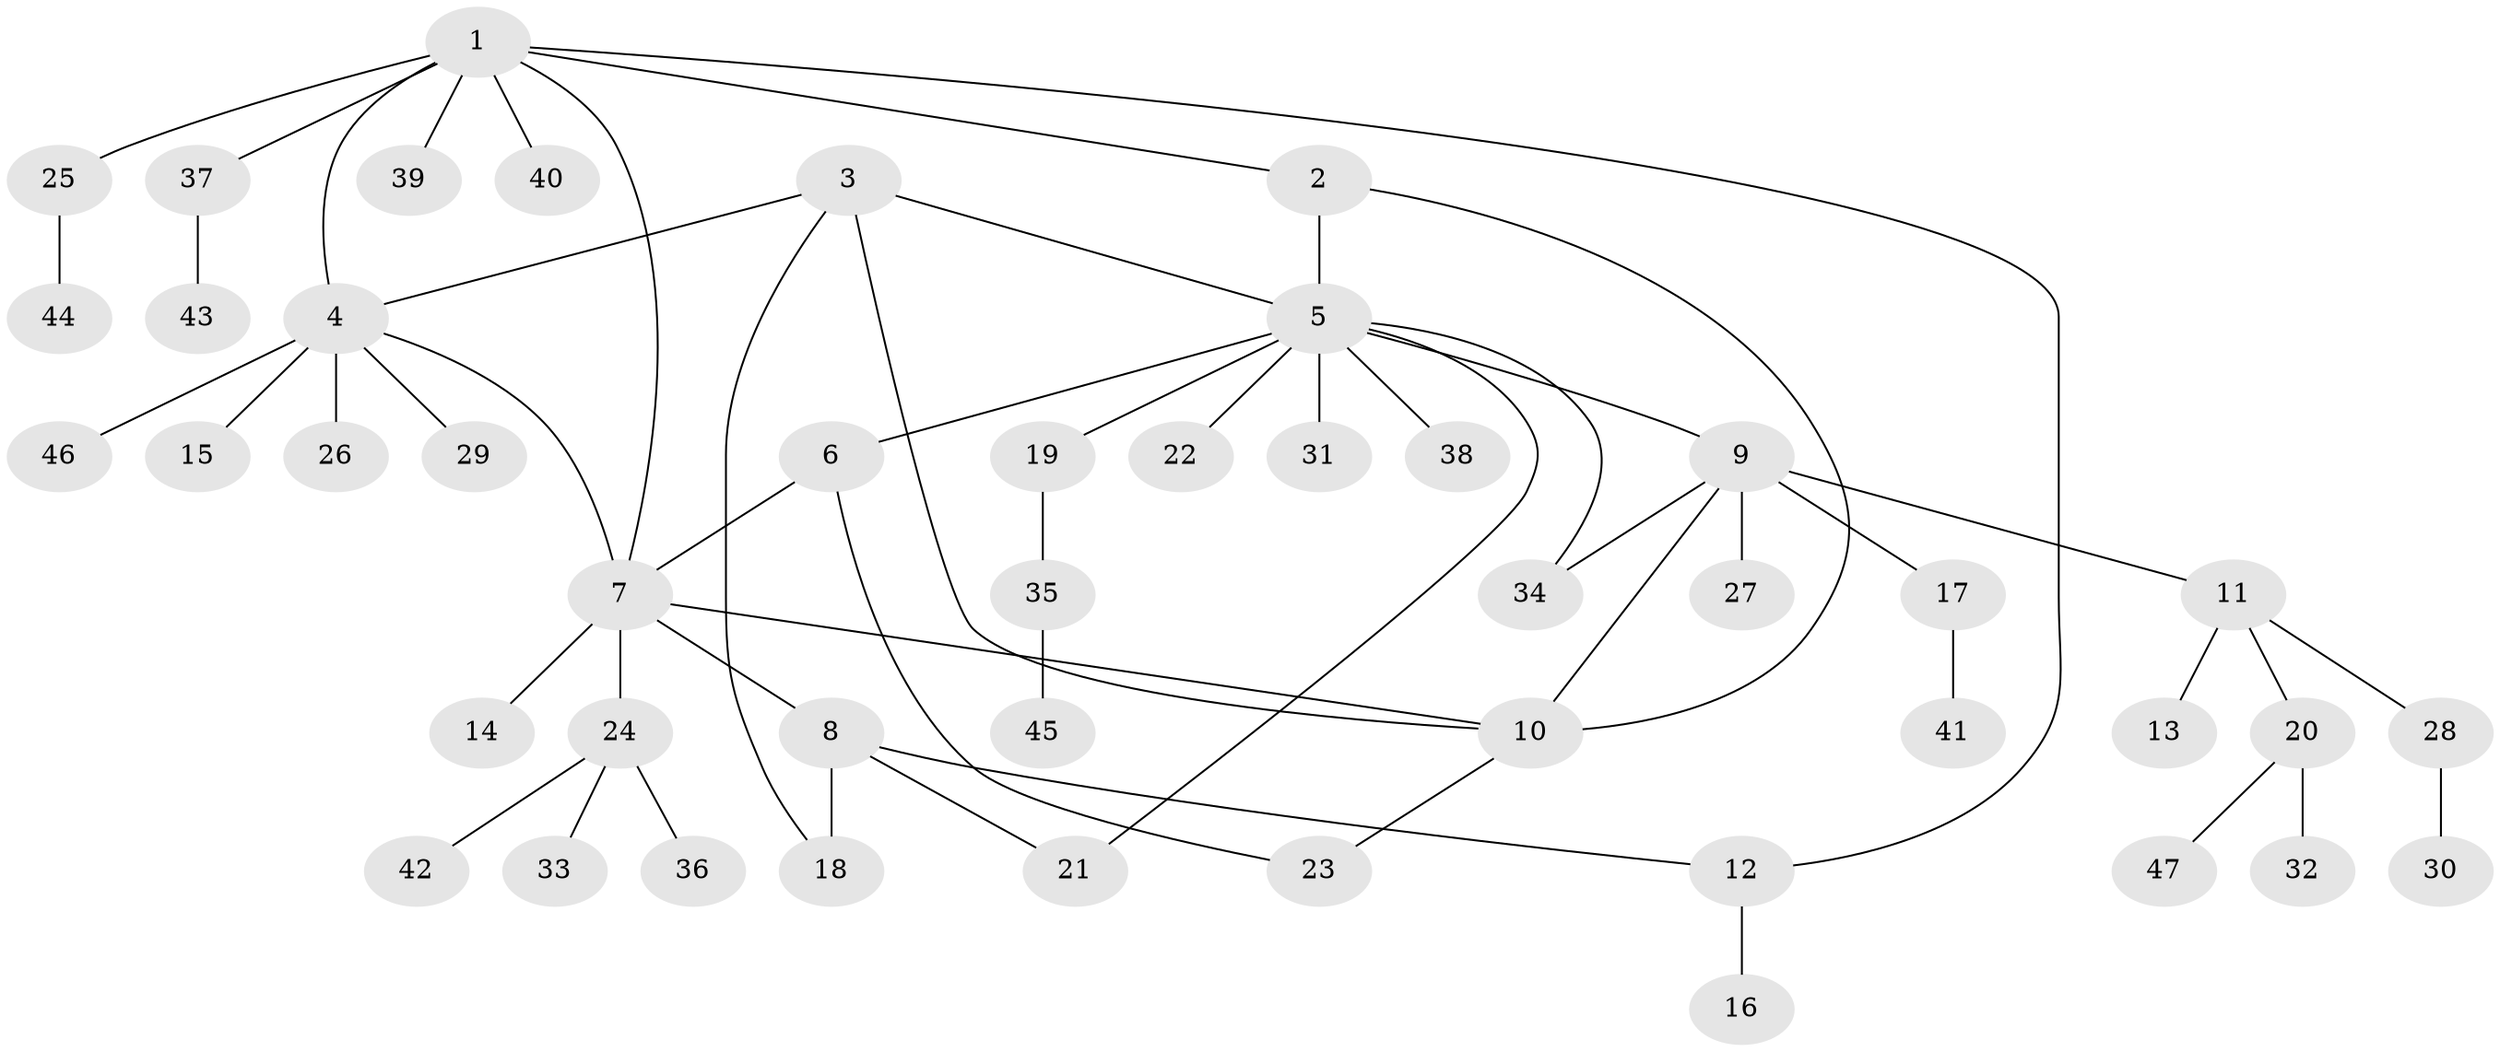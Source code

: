 // Generated by graph-tools (version 1.1) at 2025/15/03/09/25 04:15:45]
// undirected, 47 vertices, 57 edges
graph export_dot {
graph [start="1"]
  node [color=gray90,style=filled];
  1;
  2;
  3;
  4;
  5;
  6;
  7;
  8;
  9;
  10;
  11;
  12;
  13;
  14;
  15;
  16;
  17;
  18;
  19;
  20;
  21;
  22;
  23;
  24;
  25;
  26;
  27;
  28;
  29;
  30;
  31;
  32;
  33;
  34;
  35;
  36;
  37;
  38;
  39;
  40;
  41;
  42;
  43;
  44;
  45;
  46;
  47;
  1 -- 2;
  1 -- 4;
  1 -- 7;
  1 -- 12;
  1 -- 25;
  1 -- 37;
  1 -- 39;
  1 -- 40;
  2 -- 5;
  2 -- 10;
  3 -- 4;
  3 -- 5;
  3 -- 10;
  3 -- 18;
  4 -- 7;
  4 -- 15;
  4 -- 26;
  4 -- 29;
  4 -- 46;
  5 -- 6;
  5 -- 9;
  5 -- 19;
  5 -- 21;
  5 -- 22;
  5 -- 31;
  5 -- 34;
  5 -- 38;
  6 -- 7;
  6 -- 23;
  7 -- 8;
  7 -- 10;
  7 -- 14;
  7 -- 24;
  8 -- 12;
  8 -- 18;
  8 -- 21;
  9 -- 10;
  9 -- 11;
  9 -- 17;
  9 -- 27;
  9 -- 34;
  10 -- 23;
  11 -- 13;
  11 -- 20;
  11 -- 28;
  12 -- 16;
  17 -- 41;
  19 -- 35;
  20 -- 32;
  20 -- 47;
  24 -- 33;
  24 -- 36;
  24 -- 42;
  25 -- 44;
  28 -- 30;
  35 -- 45;
  37 -- 43;
}
